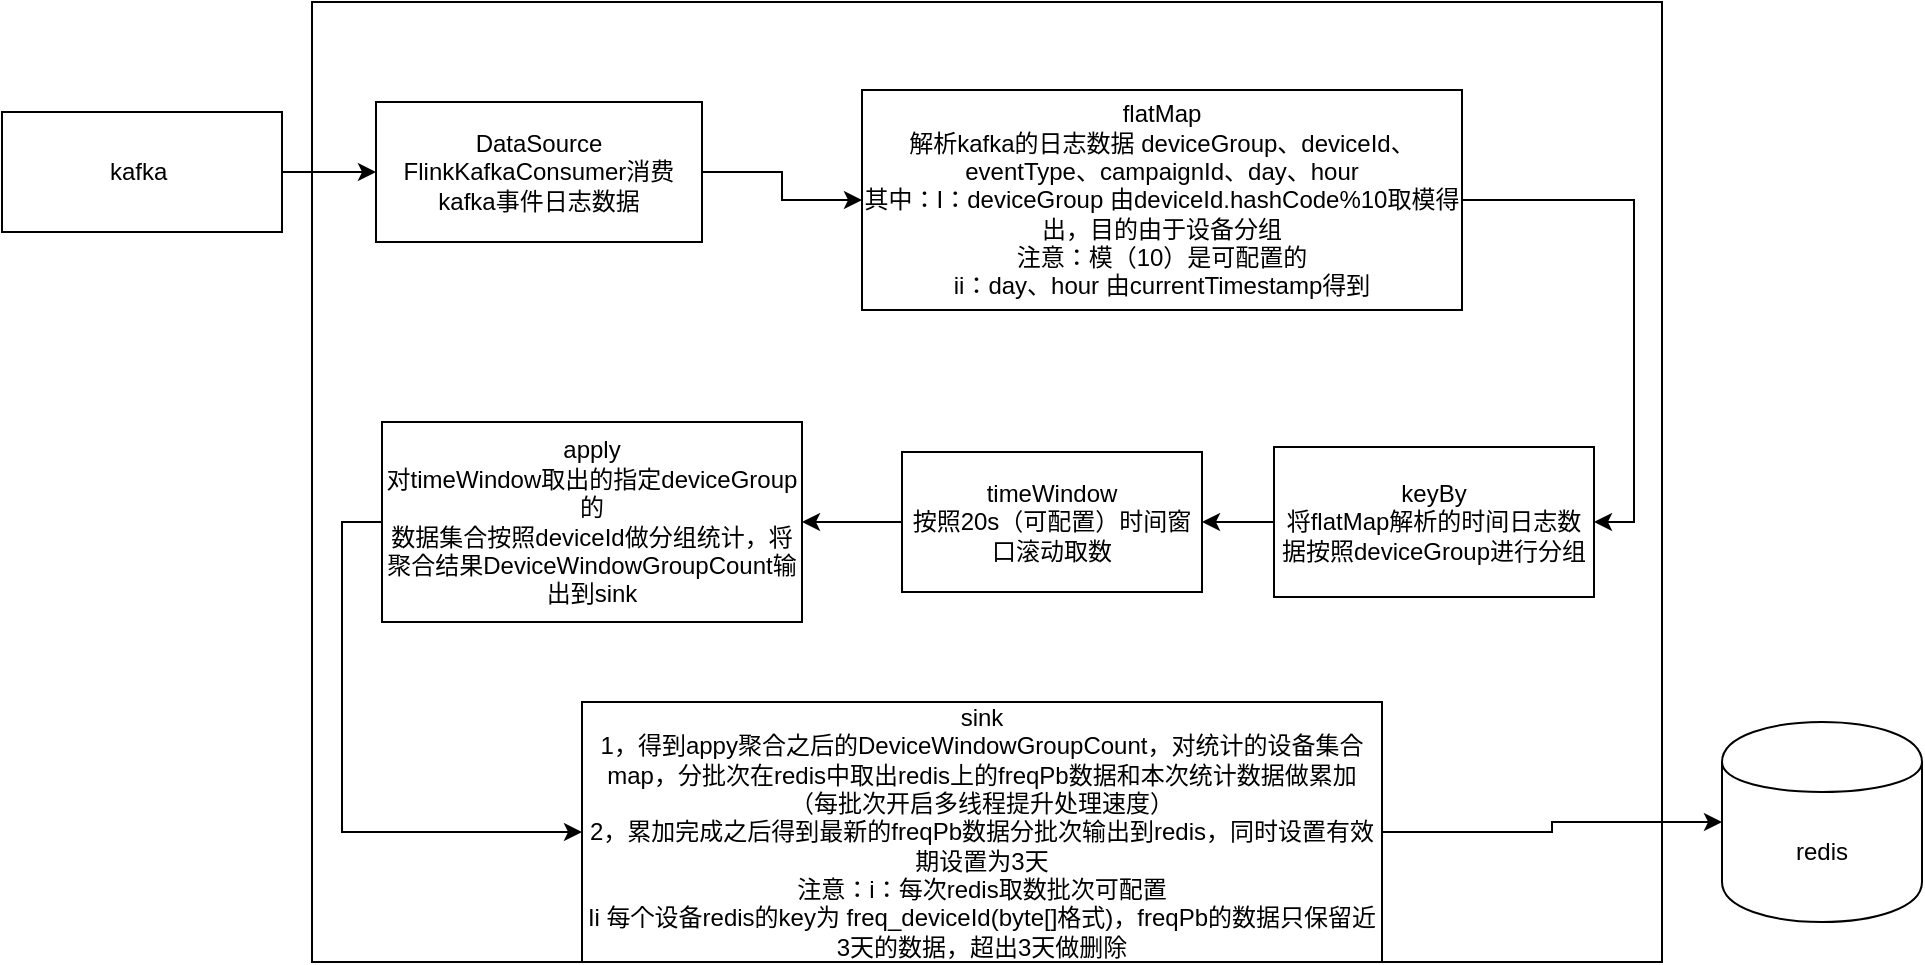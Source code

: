 <mxfile pages="1" version="11.2.8" type="github"><diagram id="tp8GGBlBm5eCPmm8hhna" name="流程图"><mxGraphModel dx="1172" dy="648" grid="1" gridSize="10" guides="1" tooltips="1" connect="1" arrows="1" fold="1" page="1" pageScale="1" pageWidth="827" pageHeight="1169" math="0" shadow="0"><root><mxCell id="0"/><mxCell id="1" parent="0"/><mxCell id="Om96epUa-josNmQ2KaXx-4" value="" style="rounded=0;whiteSpace=wrap;html=1;" vertex="1" parent="1"><mxGeometry x="215" y="100" width="675" height="480" as="geometry"/></mxCell><mxCell id="Om96epUa-josNmQ2KaXx-12" style="edgeStyle=orthogonalEdgeStyle;rounded=0;orthogonalLoop=1;jettySize=auto;html=1;entryX=0;entryY=0.5;entryDx=0;entryDy=0;" edge="1" parent="1" source="Om96epUa-josNmQ2KaXx-1" target="Om96epUa-josNmQ2KaXx-5"><mxGeometry relative="1" as="geometry"/></mxCell><mxCell id="Om96epUa-josNmQ2KaXx-1" value="kafka&amp;nbsp;" style="rounded=0;whiteSpace=wrap;html=1;" vertex="1" parent="1"><mxGeometry x="60" y="155" width="140" height="60" as="geometry"/></mxCell><mxCell id="Om96epUa-josNmQ2KaXx-13" style="edgeStyle=orthogonalEdgeStyle;rounded=0;orthogonalLoop=1;jettySize=auto;html=1;entryX=0;entryY=0.5;entryDx=0;entryDy=0;" edge="1" parent="1" source="Om96epUa-josNmQ2KaXx-5" target="Om96epUa-josNmQ2KaXx-6"><mxGeometry relative="1" as="geometry"/></mxCell><mxCell id="Om96epUa-josNmQ2KaXx-5" value="DataSource&lt;br&gt;FlinkKafkaConsumer消费kafka事件日志数据" style="rounded=0;whiteSpace=wrap;html=1;" vertex="1" parent="1"><mxGeometry x="247" y="150" width="163" height="70" as="geometry"/></mxCell><mxCell id="Om96epUa-josNmQ2KaXx-16" style="edgeStyle=orthogonalEdgeStyle;rounded=0;orthogonalLoop=1;jettySize=auto;html=1;exitX=1;exitY=0.5;exitDx=0;exitDy=0;entryX=1;entryY=0.5;entryDx=0;entryDy=0;" edge="1" parent="1" source="Om96epUa-josNmQ2KaXx-6" target="Om96epUa-josNmQ2KaXx-7"><mxGeometry relative="1" as="geometry"/></mxCell><mxCell id="Om96epUa-josNmQ2KaXx-6" value="flatMap&lt;br&gt;解析kafka的日志数据 deviceGroup、deviceId、eventType、campaignId、day、hour &lt;br&gt;其中：I：deviceGroup 由deviceId.hashCode%10取模得出，目的由于设备分组&lt;br&gt;注意：模（10）是可配置的&lt;br&gt;ii：day、hour 由currentTimestamp得到" style="rounded=0;whiteSpace=wrap;html=1;" vertex="1" parent="1"><mxGeometry x="490" y="144" width="300" height="110" as="geometry"/></mxCell><mxCell id="Om96epUa-josNmQ2KaXx-17" style="edgeStyle=orthogonalEdgeStyle;rounded=0;orthogonalLoop=1;jettySize=auto;html=1;entryX=1;entryY=0.5;entryDx=0;entryDy=0;" edge="1" parent="1" source="Om96epUa-josNmQ2KaXx-7" target="Om96epUa-josNmQ2KaXx-8"><mxGeometry relative="1" as="geometry"/></mxCell><mxCell id="Om96epUa-josNmQ2KaXx-7" value="keyBy&lt;br&gt;将flatMap解析的时间日志数据按照deviceGroup进行分组" style="rounded=0;whiteSpace=wrap;html=1;" vertex="1" parent="1"><mxGeometry x="696" y="322.5" width="160" height="75" as="geometry"/></mxCell><mxCell id="Om96epUa-josNmQ2KaXx-18" style="edgeStyle=orthogonalEdgeStyle;rounded=0;orthogonalLoop=1;jettySize=auto;html=1;" edge="1" parent="1" source="Om96epUa-josNmQ2KaXx-8" target="Om96epUa-josNmQ2KaXx-9"><mxGeometry relative="1" as="geometry"/></mxCell><mxCell id="Om96epUa-josNmQ2KaXx-8" value="timeWindow&lt;br&gt;按照20s（可配置）时间窗口滚动取数" style="rounded=0;whiteSpace=wrap;html=1;" vertex="1" parent="1"><mxGeometry x="510" y="325" width="150" height="70" as="geometry"/></mxCell><mxCell id="Om96epUa-josNmQ2KaXx-20" style="edgeStyle=orthogonalEdgeStyle;rounded=0;orthogonalLoop=1;jettySize=auto;html=1;entryX=0;entryY=0.5;entryDx=0;entryDy=0;exitX=0;exitY=0.5;exitDx=0;exitDy=0;" edge="1" parent="1" source="Om96epUa-josNmQ2KaXx-9" target="Om96epUa-josNmQ2KaXx-10"><mxGeometry relative="1" as="geometry"/></mxCell><mxCell id="Om96epUa-josNmQ2KaXx-9" value="apply&lt;br&gt;对timeWindow取出的指定deviceGroup的&lt;br&gt;数据集合按照deviceId做分组统计，将聚合结果DeviceWindowGroupCount输出到sink" style="rounded=0;whiteSpace=wrap;html=1;" vertex="1" parent="1"><mxGeometry x="250" y="310" width="210" height="100" as="geometry"/></mxCell><mxCell id="Om96epUa-josNmQ2KaXx-21" style="edgeStyle=orthogonalEdgeStyle;rounded=0;orthogonalLoop=1;jettySize=auto;html=1;" edge="1" parent="1" source="Om96epUa-josNmQ2KaXx-10" target="Om96epUa-josNmQ2KaXx-11"><mxGeometry relative="1" as="geometry"/></mxCell><mxCell id="Om96epUa-josNmQ2KaXx-10" value="sink&lt;br&gt;1，得到appy聚合之后的DeviceWindowGroupCount，对统计的设备集合map，分批次在redis中取出redis上的freqPb数据和本次统计数据做累加（每批次开启多线程提升处理速度）&lt;br&gt;2，累加完成之后得到最新的freqPb数据分批次输出到redis，同时设置有效期设置为3天&lt;br&gt;注意：i：每次redis取数批次可配置&lt;br&gt;Ii 每个设备redis的key为 freq_deviceId(byte[]格式)，freqPb的数据只保留近3天的数据，超出3天做删除" style="rounded=0;whiteSpace=wrap;html=1;" vertex="1" parent="1"><mxGeometry x="350" y="450" width="400" height="130" as="geometry"/></mxCell><mxCell id="Om96epUa-josNmQ2KaXx-11" value="redis" style="shape=cylinder;whiteSpace=wrap;html=1;boundedLbl=1;backgroundOutline=1;" vertex="1" parent="1"><mxGeometry x="920" y="460" width="100" height="100" as="geometry"/></mxCell></root></mxGraphModel></diagram></mxfile>
